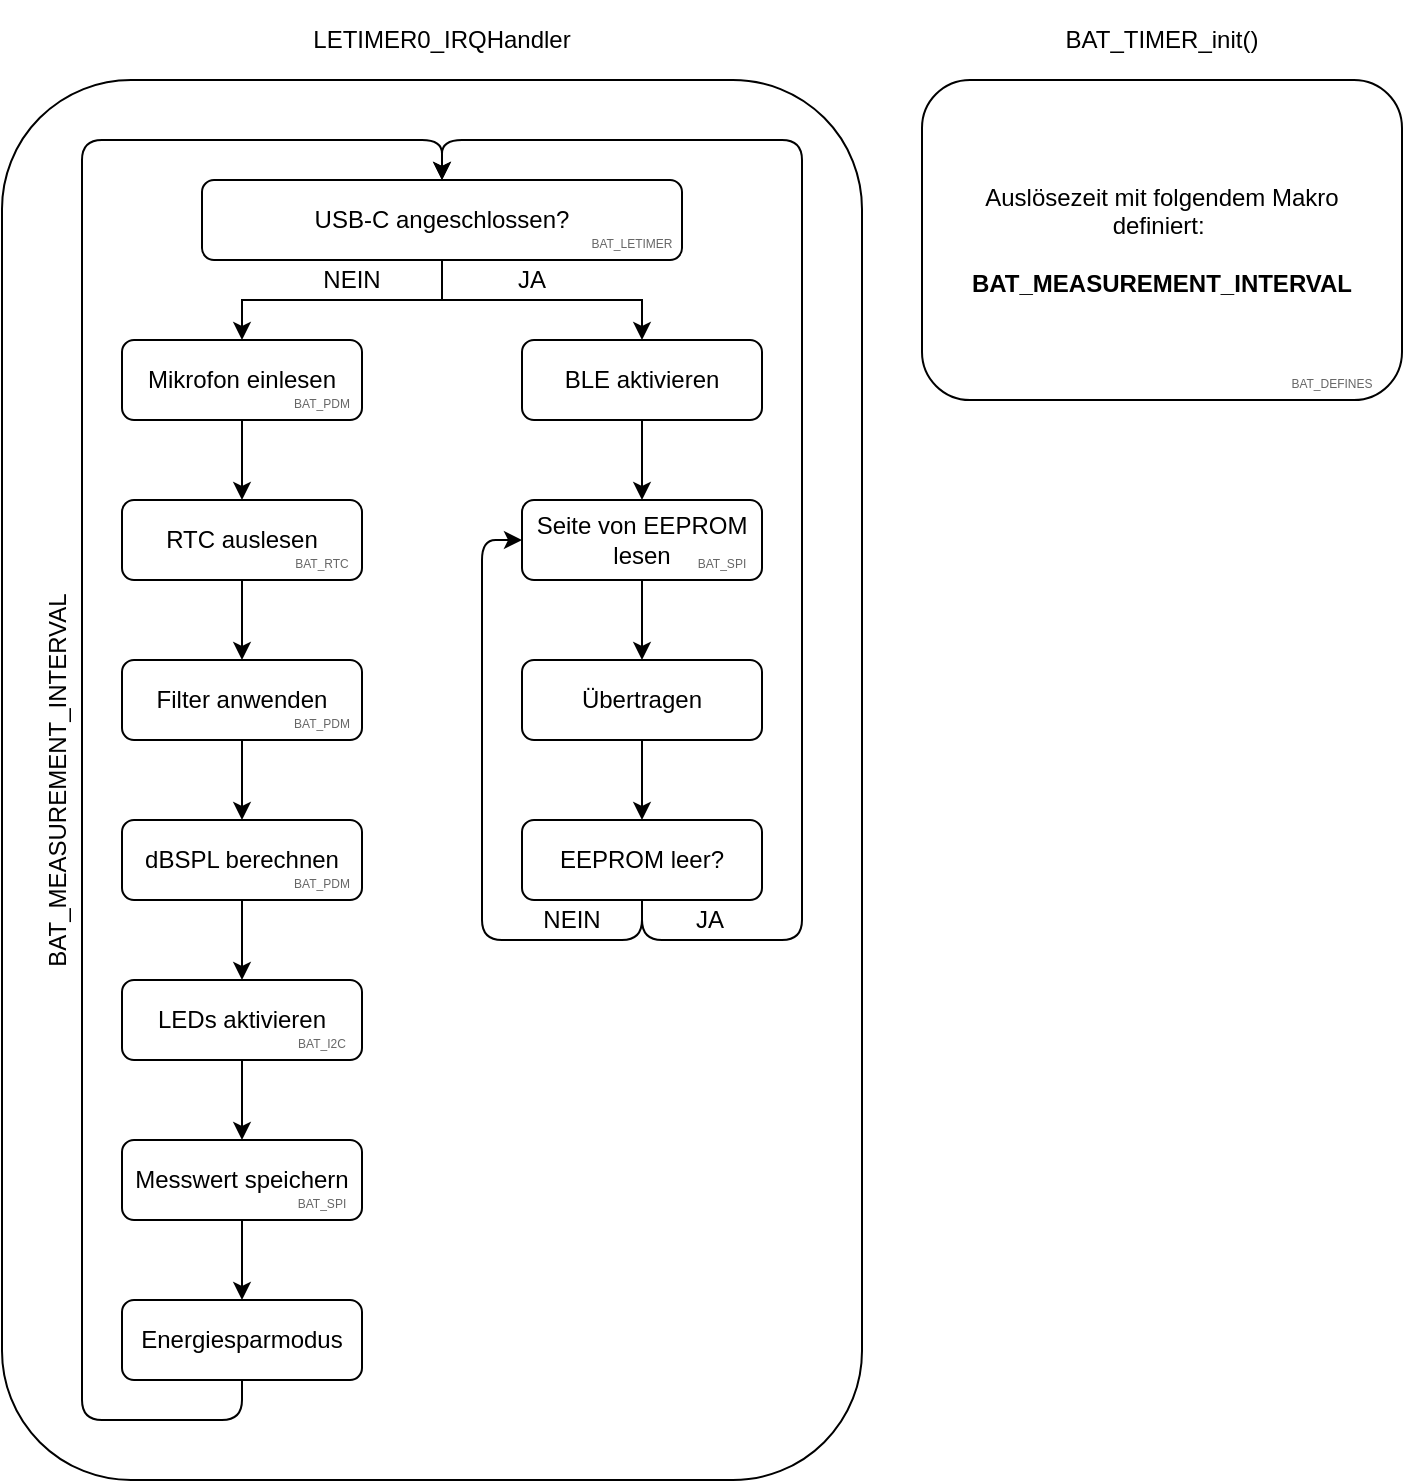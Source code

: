 <mxfile version="18.1.3" type="device"><diagram id="INcF-w_3q2-MSWeQ9I5T" name="Seite-1"><mxGraphModel dx="1221" dy="764" grid="1" gridSize="10" guides="1" tooltips="1" connect="1" arrows="1" fold="1" page="1" pageScale="1" pageWidth="827" pageHeight="1169" math="0" shadow="0"><root><mxCell id="0"/><mxCell id="1" parent="0"/><mxCell id="fVW50VjonKrhS7A89pL4-43" value="" style="rounded=1;whiteSpace=wrap;html=1;" vertex="1" parent="1"><mxGeometry x="60" y="310" width="430" height="700" as="geometry"/></mxCell><mxCell id="fVW50VjonKrhS7A89pL4-2" value="Auslösezeit mit folgendem Makro &lt;br&gt;definiert:&amp;nbsp;&lt;br&gt;&lt;br&gt;&lt;b&gt;BAT_MEASUREMENT_INTERVAL&lt;/b&gt;" style="rounded=1;whiteSpace=wrap;html=1;" vertex="1" parent="1"><mxGeometry x="520" y="310" width="240" height="160" as="geometry"/></mxCell><mxCell id="fVW50VjonKrhS7A89pL4-3" value="BAT_TIMER_init()" style="text;html=1;strokeColor=none;fillColor=none;align=center;verticalAlign=middle;whiteSpace=wrap;rounded=0;" vertex="1" parent="1"><mxGeometry x="580" y="270" width="120" height="40" as="geometry"/></mxCell><mxCell id="fVW50VjonKrhS7A89pL4-11" style="edgeStyle=orthogonalEdgeStyle;rounded=0;orthogonalLoop=1;jettySize=auto;html=1;exitX=0.5;exitY=1;exitDx=0;exitDy=0;entryX=0.5;entryY=0;entryDx=0;entryDy=0;fontSize=6;fontColor=#666666;" edge="1" parent="1" source="fVW50VjonKrhS7A89pL4-5" target="fVW50VjonKrhS7A89pL4-7"><mxGeometry relative="1" as="geometry"/></mxCell><mxCell id="fVW50VjonKrhS7A89pL4-16" style="edgeStyle=orthogonalEdgeStyle;rounded=0;orthogonalLoop=1;jettySize=auto;html=1;exitX=0.5;exitY=1;exitDx=0;exitDy=0;entryX=0.5;entryY=0;entryDx=0;entryDy=0;fontSize=6;fontColor=#666666;" edge="1" parent="1" source="fVW50VjonKrhS7A89pL4-5" target="fVW50VjonKrhS7A89pL4-15"><mxGeometry relative="1" as="geometry"><Array as="points"><mxPoint x="280" y="420"/><mxPoint x="180" y="420"/></Array></mxGeometry></mxCell><mxCell id="fVW50VjonKrhS7A89pL4-5" value="USB-C angeschlossen?" style="rounded=1;whiteSpace=wrap;html=1;" vertex="1" parent="1"><mxGeometry x="160" y="360" width="240" height="40" as="geometry"/></mxCell><mxCell id="fVW50VjonKrhS7A89pL4-6" value="LETIMER0_IRQHandler" style="text;html=1;strokeColor=none;fillColor=none;align=center;verticalAlign=middle;whiteSpace=wrap;rounded=0;" vertex="1" parent="1"><mxGeometry x="220" y="270" width="120" height="40" as="geometry"/></mxCell><mxCell id="fVW50VjonKrhS7A89pL4-12" style="edgeStyle=orthogonalEdgeStyle;rounded=0;orthogonalLoop=1;jettySize=auto;html=1;exitX=0.5;exitY=1;exitDx=0;exitDy=0;entryX=0.5;entryY=0;entryDx=0;entryDy=0;fontSize=6;fontColor=#666666;" edge="1" parent="1" source="fVW50VjonKrhS7A89pL4-7" target="fVW50VjonKrhS7A89pL4-8"><mxGeometry relative="1" as="geometry"/></mxCell><mxCell id="fVW50VjonKrhS7A89pL4-7" value="BLE aktivieren" style="rounded=1;whiteSpace=wrap;html=1;" vertex="1" parent="1"><mxGeometry x="320" y="440" width="120" height="40" as="geometry"/></mxCell><mxCell id="fVW50VjonKrhS7A89pL4-41" style="edgeStyle=orthogonalEdgeStyle;rounded=0;orthogonalLoop=1;jettySize=auto;html=1;exitX=0.5;exitY=1;exitDx=0;exitDy=0;entryX=0.5;entryY=0;entryDx=0;entryDy=0;fontSize=6;fontColor=#000000;" edge="1" parent="1" source="fVW50VjonKrhS7A89pL4-8" target="fVW50VjonKrhS7A89pL4-40"><mxGeometry relative="1" as="geometry"/></mxCell><mxCell id="fVW50VjonKrhS7A89pL4-8" value="Seite von EEPROM lesen" style="rounded=1;whiteSpace=wrap;html=1;" vertex="1" parent="1"><mxGeometry x="320" y="520" width="120" height="40" as="geometry"/></mxCell><mxCell id="fVW50VjonKrhS7A89pL4-9" value="&lt;font style=&quot;font-size: 6px;&quot;&gt;BAT_SPI&lt;/font&gt;" style="text;html=1;strokeColor=none;fillColor=none;align=center;verticalAlign=middle;whiteSpace=wrap;rounded=0;fontColor=#666666;" vertex="1" parent="1"><mxGeometry x="400" y="540" width="40" height="20" as="geometry"/></mxCell><mxCell id="fVW50VjonKrhS7A89pL4-10" value="&lt;font style=&quot;font-size: 6px;&quot;&gt;BAT_LETIMER&lt;/font&gt;" style="text;html=1;strokeColor=none;fillColor=none;align=center;verticalAlign=middle;whiteSpace=wrap;rounded=0;fontColor=#666666;" vertex="1" parent="1"><mxGeometry x="350" y="380" width="50" height="20" as="geometry"/></mxCell><mxCell id="fVW50VjonKrhS7A89pL4-34" style="edgeStyle=orthogonalEdgeStyle;rounded=0;orthogonalLoop=1;jettySize=auto;html=1;exitX=0.5;exitY=1;exitDx=0;exitDy=0;entryX=0.5;entryY=0;entryDx=0;entryDy=0;fontSize=6;fontColor=#000000;" edge="1" parent="1" source="fVW50VjonKrhS7A89pL4-15" target="fVW50VjonKrhS7A89pL4-21"><mxGeometry relative="1" as="geometry"/></mxCell><mxCell id="fVW50VjonKrhS7A89pL4-15" value="Mikrofon einlesen" style="rounded=1;whiteSpace=wrap;html=1;" vertex="1" parent="1"><mxGeometry x="120" y="440" width="120" height="40" as="geometry"/></mxCell><mxCell id="fVW50VjonKrhS7A89pL4-18" value="NEIN" style="text;html=1;strokeColor=none;fillColor=none;align=center;verticalAlign=middle;whiteSpace=wrap;rounded=0;" vertex="1" parent="1"><mxGeometry x="220" y="405" width="30" height="10" as="geometry"/></mxCell><mxCell id="fVW50VjonKrhS7A89pL4-20" value="JA" style="text;html=1;strokeColor=none;fillColor=none;align=center;verticalAlign=middle;whiteSpace=wrap;rounded=0;" vertex="1" parent="1"><mxGeometry x="320" y="405" width="10" height="10" as="geometry"/></mxCell><mxCell id="fVW50VjonKrhS7A89pL4-35" style="edgeStyle=orthogonalEdgeStyle;rounded=0;orthogonalLoop=1;jettySize=auto;html=1;exitX=0.5;exitY=1;exitDx=0;exitDy=0;entryX=0.5;entryY=0;entryDx=0;entryDy=0;fontSize=6;fontColor=#000000;" edge="1" parent="1" source="fVW50VjonKrhS7A89pL4-21" target="fVW50VjonKrhS7A89pL4-25"><mxGeometry relative="1" as="geometry"/></mxCell><mxCell id="fVW50VjonKrhS7A89pL4-21" value="RTC auslesen" style="rounded=1;whiteSpace=wrap;html=1;" vertex="1" parent="1"><mxGeometry x="120" y="520" width="120" height="40" as="geometry"/></mxCell><mxCell id="fVW50VjonKrhS7A89pL4-22" value="&lt;font style=&quot;font-size: 6px;&quot;&gt;BAT_PDM&lt;/font&gt;" style="text;html=1;strokeColor=none;fillColor=none;align=center;verticalAlign=middle;whiteSpace=wrap;rounded=0;fontColor=#666666;" vertex="1" parent="1"><mxGeometry x="200" y="460" width="40" height="20" as="geometry"/></mxCell><mxCell id="fVW50VjonKrhS7A89pL4-24" value="&lt;font style=&quot;font-size: 6px;&quot;&gt;BAT_RTC&lt;/font&gt;" style="text;html=1;strokeColor=none;fillColor=none;align=center;verticalAlign=middle;whiteSpace=wrap;rounded=0;fontColor=#666666;" vertex="1" parent="1"><mxGeometry x="200" y="540" width="40" height="20" as="geometry"/></mxCell><mxCell id="fVW50VjonKrhS7A89pL4-36" style="edgeStyle=orthogonalEdgeStyle;rounded=0;orthogonalLoop=1;jettySize=auto;html=1;exitX=0.5;exitY=1;exitDx=0;exitDy=0;entryX=0.5;entryY=0;entryDx=0;entryDy=0;fontSize=6;fontColor=#000000;" edge="1" parent="1" source="fVW50VjonKrhS7A89pL4-25" target="fVW50VjonKrhS7A89pL4-27"><mxGeometry relative="1" as="geometry"/></mxCell><mxCell id="fVW50VjonKrhS7A89pL4-25" value="Filter anwenden" style="rounded=1;whiteSpace=wrap;html=1;" vertex="1" parent="1"><mxGeometry x="120" y="600" width="120" height="40" as="geometry"/></mxCell><mxCell id="fVW50VjonKrhS7A89pL4-26" value="&lt;font style=&quot;font-size: 6px;&quot;&gt;BAT_PDM&lt;/font&gt;" style="text;html=1;strokeColor=none;fillColor=none;align=center;verticalAlign=middle;whiteSpace=wrap;rounded=0;fontColor=#666666;" vertex="1" parent="1"><mxGeometry x="200" y="620" width="40" height="20" as="geometry"/></mxCell><mxCell id="fVW50VjonKrhS7A89pL4-37" style="edgeStyle=orthogonalEdgeStyle;rounded=0;orthogonalLoop=1;jettySize=auto;html=1;exitX=0.5;exitY=1;exitDx=0;exitDy=0;entryX=0.5;entryY=0;entryDx=0;entryDy=0;fontSize=6;fontColor=#000000;" edge="1" parent="1" source="fVW50VjonKrhS7A89pL4-27" target="fVW50VjonKrhS7A89pL4-29"><mxGeometry relative="1" as="geometry"/></mxCell><mxCell id="fVW50VjonKrhS7A89pL4-27" value="dBSPL berechnen" style="rounded=1;whiteSpace=wrap;html=1;" vertex="1" parent="1"><mxGeometry x="120" y="680" width="120" height="40" as="geometry"/></mxCell><mxCell id="fVW50VjonKrhS7A89pL4-28" value="&lt;font style=&quot;font-size: 6px;&quot;&gt;BAT_PDM&lt;/font&gt;" style="text;html=1;strokeColor=none;fillColor=none;align=center;verticalAlign=middle;whiteSpace=wrap;rounded=0;fontColor=#666666;" vertex="1" parent="1"><mxGeometry x="200" y="700" width="40" height="20" as="geometry"/></mxCell><mxCell id="fVW50VjonKrhS7A89pL4-38" style="edgeStyle=orthogonalEdgeStyle;rounded=0;orthogonalLoop=1;jettySize=auto;html=1;exitX=0.5;exitY=1;exitDx=0;exitDy=0;entryX=0.5;entryY=0;entryDx=0;entryDy=0;fontSize=6;fontColor=#000000;" edge="1" parent="1" source="fVW50VjonKrhS7A89pL4-29" target="fVW50VjonKrhS7A89pL4-31"><mxGeometry relative="1" as="geometry"/></mxCell><mxCell id="fVW50VjonKrhS7A89pL4-29" value="LEDs aktivieren" style="rounded=1;whiteSpace=wrap;html=1;" vertex="1" parent="1"><mxGeometry x="120" y="760" width="120" height="40" as="geometry"/></mxCell><mxCell id="fVW50VjonKrhS7A89pL4-30" value="&lt;font style=&quot;font-size: 6px;&quot;&gt;BAT_I2C&lt;/font&gt;" style="text;html=1;strokeColor=none;fillColor=none;align=center;verticalAlign=middle;whiteSpace=wrap;rounded=0;fontColor=#666666;" vertex="1" parent="1"><mxGeometry x="200" y="780" width="40" height="20" as="geometry"/></mxCell><mxCell id="fVW50VjonKrhS7A89pL4-39" style="edgeStyle=orthogonalEdgeStyle;rounded=0;orthogonalLoop=1;jettySize=auto;html=1;exitX=0.5;exitY=1;exitDx=0;exitDy=0;entryX=0.5;entryY=0;entryDx=0;entryDy=0;fontSize=6;fontColor=#000000;" edge="1" parent="1" source="fVW50VjonKrhS7A89pL4-31" target="fVW50VjonKrhS7A89pL4-33"><mxGeometry relative="1" as="geometry"/></mxCell><mxCell id="fVW50VjonKrhS7A89pL4-31" value="Messwert speichern" style="rounded=1;whiteSpace=wrap;html=1;" vertex="1" parent="1"><mxGeometry x="120" y="840" width="120" height="40" as="geometry"/></mxCell><mxCell id="fVW50VjonKrhS7A89pL4-32" value="&lt;font style=&quot;font-size: 6px;&quot;&gt;BAT_SPI&lt;/font&gt;" style="text;html=1;strokeColor=none;fillColor=none;align=center;verticalAlign=middle;whiteSpace=wrap;rounded=0;fontColor=#666666;" vertex="1" parent="1"><mxGeometry x="200" y="860" width="40" height="20" as="geometry"/></mxCell><mxCell id="fVW50VjonKrhS7A89pL4-47" style="edgeStyle=orthogonalEdgeStyle;rounded=1;orthogonalLoop=1;jettySize=auto;html=1;exitX=0.5;exitY=1;exitDx=0;exitDy=0;entryX=0.5;entryY=0;entryDx=0;entryDy=0;fontSize=6;fontColor=#000000;" edge="1" parent="1" source="fVW50VjonKrhS7A89pL4-33" target="fVW50VjonKrhS7A89pL4-5"><mxGeometry relative="1" as="geometry"><Array as="points"><mxPoint x="180" y="980"/><mxPoint x="100" y="980"/><mxPoint x="100" y="340"/><mxPoint x="280" y="340"/></Array></mxGeometry></mxCell><mxCell id="fVW50VjonKrhS7A89pL4-33" value="Energiesparmodus" style="rounded=1;whiteSpace=wrap;html=1;" vertex="1" parent="1"><mxGeometry x="120" y="920" width="120" height="40" as="geometry"/></mxCell><mxCell id="fVW50VjonKrhS7A89pL4-53" style="edgeStyle=orthogonalEdgeStyle;rounded=0;orthogonalLoop=1;jettySize=auto;html=1;exitX=0.5;exitY=1;exitDx=0;exitDy=0;entryX=0.5;entryY=0;entryDx=0;entryDy=0;fontSize=6;fontColor=#000000;" edge="1" parent="1" source="fVW50VjonKrhS7A89pL4-40" target="fVW50VjonKrhS7A89pL4-52"><mxGeometry relative="1" as="geometry"/></mxCell><mxCell id="fVW50VjonKrhS7A89pL4-40" value="Übertragen" style="rounded=1;whiteSpace=wrap;html=1;" vertex="1" parent="1"><mxGeometry x="320" y="600" width="120" height="40" as="geometry"/></mxCell><mxCell id="fVW50VjonKrhS7A89pL4-46" value="&lt;font style=&quot;font-size: 6px;&quot;&gt;BAT_DEFINES&lt;/font&gt;" style="text;html=1;strokeColor=none;fillColor=none;align=center;verticalAlign=middle;whiteSpace=wrap;rounded=0;fontColor=#666666;" vertex="1" parent="1"><mxGeometry x="700" y="450" width="50" height="20" as="geometry"/></mxCell><mxCell id="fVW50VjonKrhS7A89pL4-50" value="BAT_MEASUREMENT_INTERVAL" style="text;html=1;strokeColor=none;fillColor=none;align=center;verticalAlign=middle;whiteSpace=wrap;rounded=0;rotation=-90;" vertex="1" parent="1"><mxGeometry x="-22" y="640" width="220" height="40" as="geometry"/></mxCell><mxCell id="fVW50VjonKrhS7A89pL4-55" style="edgeStyle=orthogonalEdgeStyle;orthogonalLoop=1;jettySize=auto;html=1;exitX=0.5;exitY=1;exitDx=0;exitDy=0;entryX=0;entryY=0.5;entryDx=0;entryDy=0;fontSize=6;fontColor=#000000;rounded=1;" edge="1" parent="1" source="fVW50VjonKrhS7A89pL4-52" target="fVW50VjonKrhS7A89pL4-8"><mxGeometry relative="1" as="geometry"><Array as="points"><mxPoint x="380" y="740"/><mxPoint x="300" y="740"/><mxPoint x="300" y="540"/></Array></mxGeometry></mxCell><mxCell id="fVW50VjonKrhS7A89pL4-56" style="edgeStyle=orthogonalEdgeStyle;rounded=1;orthogonalLoop=1;jettySize=auto;html=1;exitX=0.5;exitY=1;exitDx=0;exitDy=0;entryX=0.5;entryY=0;entryDx=0;entryDy=0;fontSize=6;fontColor=#000000;strokeWidth=1;" edge="1" parent="1" source="fVW50VjonKrhS7A89pL4-52" target="fVW50VjonKrhS7A89pL4-5"><mxGeometry relative="1" as="geometry"><Array as="points"><mxPoint x="380" y="740"/><mxPoint x="460" y="740"/><mxPoint x="460" y="340"/><mxPoint x="280" y="340"/></Array></mxGeometry></mxCell><mxCell id="fVW50VjonKrhS7A89pL4-52" value="EEPROM leer?" style="rounded=1;whiteSpace=wrap;html=1;" vertex="1" parent="1"><mxGeometry x="320" y="680" width="120" height="40" as="geometry"/></mxCell><mxCell id="fVW50VjonKrhS7A89pL4-57" value="NEIN" style="text;html=1;strokeColor=none;fillColor=none;align=center;verticalAlign=middle;whiteSpace=wrap;rounded=0;" vertex="1" parent="1"><mxGeometry x="330" y="725" width="30" height="10" as="geometry"/></mxCell><mxCell id="fVW50VjonKrhS7A89pL4-58" value="JA" style="text;html=1;strokeColor=none;fillColor=none;align=center;verticalAlign=middle;whiteSpace=wrap;rounded=0;" vertex="1" parent="1"><mxGeometry x="409" y="725" width="10" height="10" as="geometry"/></mxCell></root></mxGraphModel></diagram></mxfile>